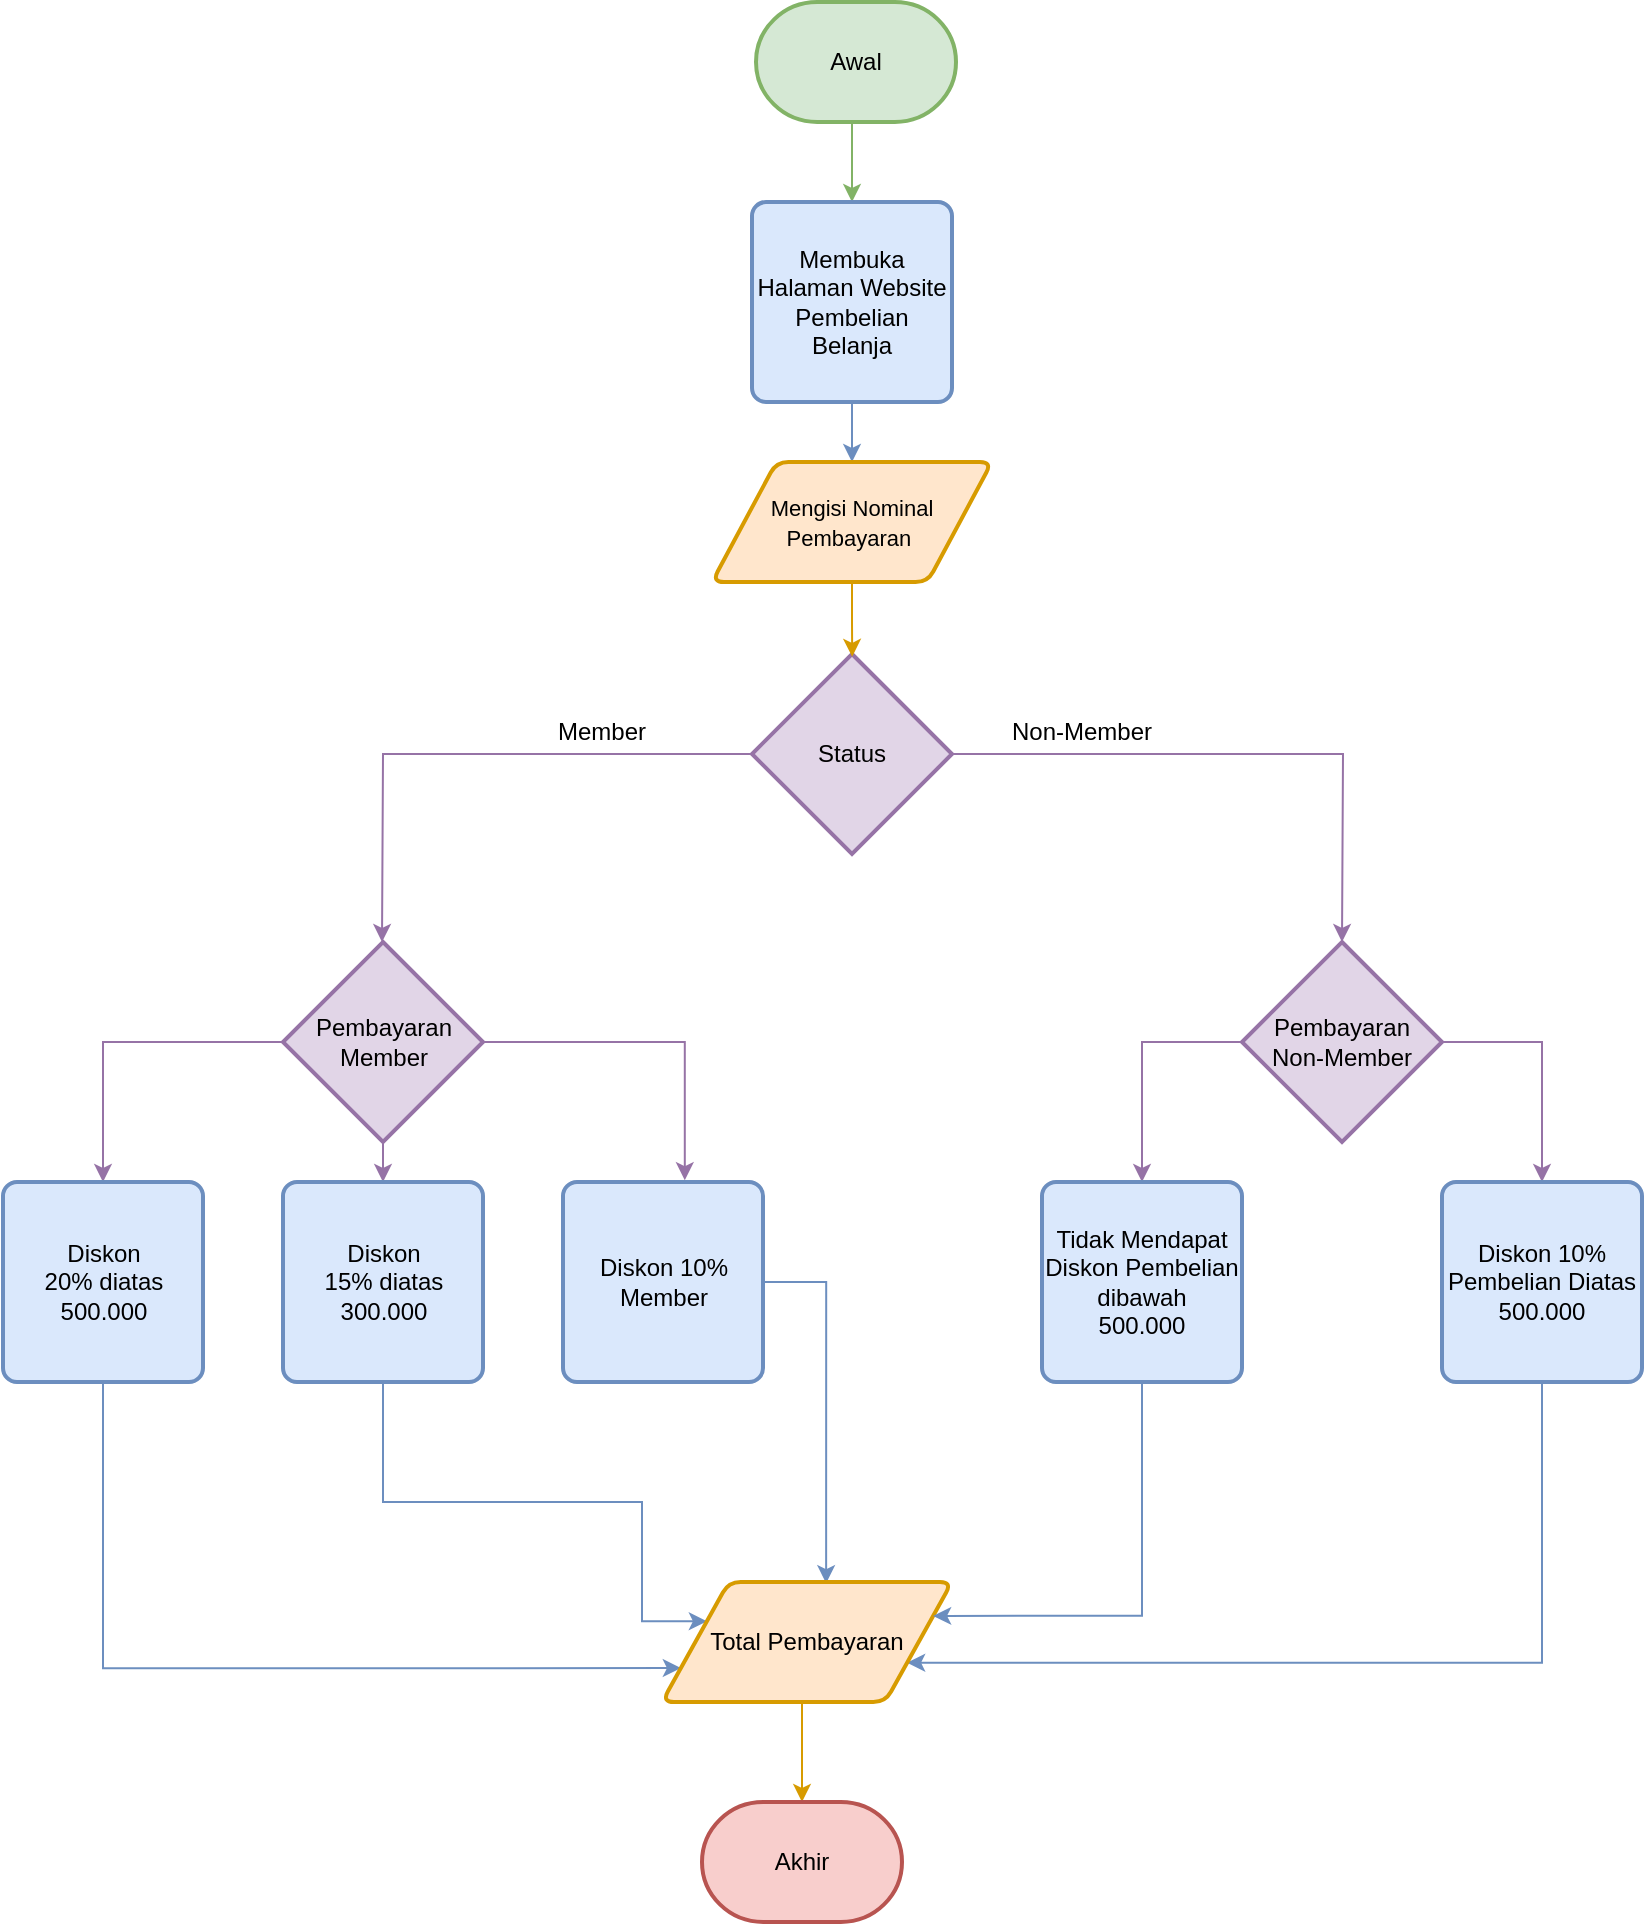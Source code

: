 <mxfile version="24.7.17">
  <diagram name="Page-1" id="b0hGt-wQmwd_dEZKPCWD">
    <mxGraphModel dx="1050" dy="603" grid="1" gridSize="10" guides="1" tooltips="1" connect="1" arrows="1" fold="1" page="1" pageScale="1" pageWidth="850" pageHeight="1100" math="0" shadow="0">
      <root>
        <mxCell id="0" />
        <mxCell id="1" parent="0" />
        <mxCell id="UmW6LuuBsSSZ4sUkFar3-1" style="edgeStyle=orthogonalEdgeStyle;rounded=0;orthogonalLoop=1;jettySize=auto;html=1;entryX=0.5;entryY=0;entryDx=0;entryDy=0;fillColor=#d5e8d4;strokeColor=#82b366;" edge="1" parent="1" source="UmW6LuuBsSSZ4sUkFar3-2" target="UmW6LuuBsSSZ4sUkFar3-4">
          <mxGeometry relative="1" as="geometry">
            <Array as="points">
              <mxPoint x="435" y="240" />
              <mxPoint x="435" y="240" />
            </Array>
          </mxGeometry>
        </mxCell>
        <mxCell id="UmW6LuuBsSSZ4sUkFar3-2" value="Awal" style="strokeWidth=2;html=1;shape=mxgraph.flowchart.terminator;whiteSpace=wrap;fillColor=#d5e8d4;strokeColor=#82b366;" vertex="1" parent="1">
          <mxGeometry x="387" y="170" width="100" height="60" as="geometry" />
        </mxCell>
        <mxCell id="UmW6LuuBsSSZ4sUkFar3-3" style="edgeStyle=orthogonalEdgeStyle;rounded=0;orthogonalLoop=1;jettySize=auto;html=1;entryX=0.5;entryY=0;entryDx=0;entryDy=0;fillColor=#dae8fc;strokeColor=#6c8ebf;" edge="1" parent="1" source="UmW6LuuBsSSZ4sUkFar3-4" target="UmW6LuuBsSSZ4sUkFar3-26">
          <mxGeometry relative="1" as="geometry" />
        </mxCell>
        <mxCell id="UmW6LuuBsSSZ4sUkFar3-4" value="Membuka Halaman Website Pembelian Belanja" style="rounded=1;whiteSpace=wrap;html=1;absoluteArcSize=1;arcSize=14;strokeWidth=2;fillColor=#dae8fc;strokeColor=#6c8ebf;" vertex="1" parent="1">
          <mxGeometry x="385" y="270" width="100" height="100" as="geometry" />
        </mxCell>
        <mxCell id="UmW6LuuBsSSZ4sUkFar3-5" style="edgeStyle=orthogonalEdgeStyle;rounded=0;orthogonalLoop=1;jettySize=auto;html=1;fillColor=#e1d5e7;strokeColor=#9673a6;" edge="1" parent="1" source="UmW6LuuBsSSZ4sUkFar3-7">
          <mxGeometry relative="1" as="geometry">
            <mxPoint x="200" y="640" as="targetPoint" />
          </mxGeometry>
        </mxCell>
        <mxCell id="UmW6LuuBsSSZ4sUkFar3-6" style="edgeStyle=orthogonalEdgeStyle;rounded=0;orthogonalLoop=1;jettySize=auto;html=1;fillColor=#e1d5e7;strokeColor=#9673a6;" edge="1" parent="1" source="UmW6LuuBsSSZ4sUkFar3-7">
          <mxGeometry relative="1" as="geometry">
            <mxPoint x="680" y="640" as="targetPoint" />
          </mxGeometry>
        </mxCell>
        <mxCell id="UmW6LuuBsSSZ4sUkFar3-7" value="Status" style="strokeWidth=2;html=1;shape=mxgraph.flowchart.decision;whiteSpace=wrap;fillColor=#e1d5e7;strokeColor=#9673a6;" vertex="1" parent="1">
          <mxGeometry x="385" y="496" width="100" height="100" as="geometry" />
        </mxCell>
        <mxCell id="UmW6LuuBsSSZ4sUkFar3-8" value="Non-Member" style="text;html=1;align=center;verticalAlign=middle;whiteSpace=wrap;rounded=0;fillColor=none;" vertex="1" parent="1">
          <mxGeometry x="510" y="520" width="80" height="30" as="geometry" />
        </mxCell>
        <mxCell id="UmW6LuuBsSSZ4sUkFar3-9" value="Member" style="text;html=1;align=center;verticalAlign=middle;whiteSpace=wrap;rounded=0;fillColor=none;" vertex="1" parent="1">
          <mxGeometry x="280" y="520" width="60" height="30" as="geometry" />
        </mxCell>
        <mxCell id="UmW6LuuBsSSZ4sUkFar3-10" style="edgeStyle=orthogonalEdgeStyle;rounded=0;orthogonalLoop=1;jettySize=auto;html=1;entryX=0.5;entryY=0;entryDx=0;entryDy=0;exitX=1;exitY=0.5;exitDx=0;exitDy=0;exitPerimeter=0;fillColor=#e1d5e7;strokeColor=#9673a6;" edge="1" parent="1" source="UmW6LuuBsSSZ4sUkFar3-12" target="UmW6LuuBsSSZ4sUkFar3-17">
          <mxGeometry relative="1" as="geometry">
            <mxPoint x="800" y="750" as="targetPoint" />
            <Array as="points">
              <mxPoint x="780" y="690" />
            </Array>
          </mxGeometry>
        </mxCell>
        <mxCell id="UmW6LuuBsSSZ4sUkFar3-11" style="edgeStyle=orthogonalEdgeStyle;rounded=0;orthogonalLoop=1;jettySize=auto;html=1;entryX=0.5;entryY=0;entryDx=0;entryDy=0;fillColor=#e1d5e7;strokeColor=#9673a6;" edge="1" parent="1" source="UmW6LuuBsSSZ4sUkFar3-12" target="UmW6LuuBsSSZ4sUkFar3-18">
          <mxGeometry relative="1" as="geometry">
            <mxPoint x="570" y="750" as="targetPoint" />
            <Array as="points">
              <mxPoint x="580" y="690" />
            </Array>
          </mxGeometry>
        </mxCell>
        <mxCell id="UmW6LuuBsSSZ4sUkFar3-12" value="&lt;div&gt;Pembayaran&lt;/div&gt;Non-Member" style="strokeWidth=2;html=1;shape=mxgraph.flowchart.decision;whiteSpace=wrap;fillColor=#e1d5e7;strokeColor=#9673a6;" vertex="1" parent="1">
          <mxGeometry x="630" y="640" width="100" height="100" as="geometry" />
        </mxCell>
        <mxCell id="UmW6LuuBsSSZ4sUkFar3-13" style="edgeStyle=orthogonalEdgeStyle;rounded=0;orthogonalLoop=1;jettySize=auto;html=1;fillColor=#e1d5e7;strokeColor=#9673a6;" edge="1" parent="1" source="UmW6LuuBsSSZ4sUkFar3-15" target="UmW6LuuBsSSZ4sUkFar3-20">
          <mxGeometry relative="1" as="geometry" />
        </mxCell>
        <mxCell id="UmW6LuuBsSSZ4sUkFar3-14" style="edgeStyle=orthogonalEdgeStyle;rounded=0;orthogonalLoop=1;jettySize=auto;html=1;entryX=0.5;entryY=0;entryDx=0;entryDy=0;fillColor=#e1d5e7;strokeColor=#9673a6;" edge="1" parent="1" source="UmW6LuuBsSSZ4sUkFar3-15" target="UmW6LuuBsSSZ4sUkFar3-22">
          <mxGeometry relative="1" as="geometry" />
        </mxCell>
        <mxCell id="UmW6LuuBsSSZ4sUkFar3-15" value="Pembayaran Member&lt;div&gt;&lt;/div&gt;" style="strokeWidth=2;html=1;shape=mxgraph.flowchart.decision;whiteSpace=wrap;fillColor=#e1d5e7;strokeColor=#9673a6;" vertex="1" parent="1">
          <mxGeometry x="150.5" y="640" width="100" height="100" as="geometry" />
        </mxCell>
        <mxCell id="UmW6LuuBsSSZ4sUkFar3-16" style="edgeStyle=orthogonalEdgeStyle;rounded=0;orthogonalLoop=1;jettySize=auto;html=1;entryX=1;entryY=0.75;entryDx=0;entryDy=0;fillColor=#dae8fc;strokeColor=#6c8ebf;" edge="1" parent="1" source="UmW6LuuBsSSZ4sUkFar3-17" target="UmW6LuuBsSSZ4sUkFar3-25">
          <mxGeometry relative="1" as="geometry">
            <mxPoint x="915" y="960" as="targetPoint" />
            <Array as="points">
              <mxPoint x="780" y="1000" />
            </Array>
          </mxGeometry>
        </mxCell>
        <mxCell id="UmW6LuuBsSSZ4sUkFar3-17" value="Diskon 10%&lt;div&gt;Pembelian Diatas&lt;/div&gt;&lt;div&gt;500.000&lt;/div&gt;" style="rounded=1;whiteSpace=wrap;html=1;absoluteArcSize=1;arcSize=14;strokeWidth=2;fillColor=#dae8fc;strokeColor=#6c8ebf;" vertex="1" parent="1">
          <mxGeometry x="730" y="760" width="100" height="100" as="geometry" />
        </mxCell>
        <mxCell id="UmW6LuuBsSSZ4sUkFar3-18" value="&lt;div&gt;Tidak Mendapat Diskon Pembelian dibawah&lt;/div&gt;&lt;div&gt;500.000&lt;/div&gt;" style="rounded=1;whiteSpace=wrap;html=1;absoluteArcSize=1;arcSize=14;strokeWidth=2;fillColor=#dae8fc;strokeColor=#6c8ebf;" vertex="1" parent="1">
          <mxGeometry x="530" y="760" width="100" height="100" as="geometry" />
        </mxCell>
        <mxCell id="UmW6LuuBsSSZ4sUkFar3-19" style="edgeStyle=orthogonalEdgeStyle;rounded=0;orthogonalLoop=1;jettySize=auto;html=1;entryX=0.566;entryY=0.01;entryDx=0;entryDy=0;fillColor=#dae8fc;strokeColor=#6c8ebf;exitX=1;exitY=0.5;exitDx=0;exitDy=0;entryPerimeter=0;" edge="1" parent="1" source="UmW6LuuBsSSZ4sUkFar3-23" target="UmW6LuuBsSSZ4sUkFar3-25">
          <mxGeometry relative="1" as="geometry">
            <Array as="points">
              <mxPoint x="422" y="810" />
            </Array>
          </mxGeometry>
        </mxCell>
        <mxCell id="UmW6LuuBsSSZ4sUkFar3-32" style="edgeStyle=orthogonalEdgeStyle;rounded=0;orthogonalLoop=1;jettySize=auto;html=1;exitX=0.5;exitY=1;exitDx=0;exitDy=0;entryX=0;entryY=0.75;entryDx=0;entryDy=0;fillColor=#dae8fc;strokeColor=#6c8ebf;" edge="1" parent="1" source="UmW6LuuBsSSZ4sUkFar3-20" target="UmW6LuuBsSSZ4sUkFar3-25">
          <mxGeometry relative="1" as="geometry">
            <Array as="points">
              <mxPoint x="61" y="1003" />
            </Array>
          </mxGeometry>
        </mxCell>
        <mxCell id="UmW6LuuBsSSZ4sUkFar3-20" value="Diskon 20%&lt;span style=&quot;background-color: initial;&quot;&gt;&amp;nbsp;diatas&lt;/span&gt;&lt;div&gt;500.000&lt;/div&gt;" style="rounded=1;whiteSpace=wrap;html=1;absoluteArcSize=1;arcSize=14;strokeWidth=2;fillColor=#dae8fc;strokeColor=#6c8ebf;" vertex="1" parent="1">
          <mxGeometry x="10.5" y="760" width="100" height="100" as="geometry" />
        </mxCell>
        <mxCell id="UmW6LuuBsSSZ4sUkFar3-21" style="edgeStyle=orthogonalEdgeStyle;rounded=0;orthogonalLoop=1;jettySize=auto;html=1;entryX=0;entryY=0.25;entryDx=0;entryDy=0;fillColor=#dae8fc;strokeColor=#6c8ebf;" edge="1" parent="1" target="UmW6LuuBsSSZ4sUkFar3-25">
          <mxGeometry relative="1" as="geometry">
            <mxPoint x="200.5" y="860" as="sourcePoint" />
            <mxPoint x="0.5" y="960" as="targetPoint" />
            <Array as="points">
              <mxPoint x="201" y="920" />
              <mxPoint x="330" y="920" />
              <mxPoint x="330" y="980" />
            </Array>
          </mxGeometry>
        </mxCell>
        <mxCell id="UmW6LuuBsSSZ4sUkFar3-22" value="Diskon 15%&amp;nbsp;&lt;span style=&quot;background-color: initial;&quot;&gt;diatas&lt;/span&gt;&lt;div&gt;300.000&lt;/div&gt;" style="rounded=1;whiteSpace=wrap;html=1;absoluteArcSize=1;arcSize=14;strokeWidth=2;fillColor=#dae8fc;strokeColor=#6c8ebf;" vertex="1" parent="1">
          <mxGeometry x="150.5" y="760" width="100" height="100" as="geometry" />
        </mxCell>
        <mxCell id="UmW6LuuBsSSZ4sUkFar3-23" value="Diskon 10%&lt;div&gt;Member&lt;/div&gt;" style="rounded=1;whiteSpace=wrap;html=1;absoluteArcSize=1;arcSize=14;strokeWidth=2;fillColor=#dae8fc;strokeColor=#6c8ebf;" vertex="1" parent="1">
          <mxGeometry x="290.5" y="760" width="100" height="100" as="geometry" />
        </mxCell>
        <mxCell id="UmW6LuuBsSSZ4sUkFar3-24" style="edgeStyle=orthogonalEdgeStyle;rounded=0;orthogonalLoop=1;jettySize=auto;html=1;fillColor=#ffe6cc;strokeColor=#d79b00;" edge="1" parent="1" source="UmW6LuuBsSSZ4sUkFar3-25" target="UmW6LuuBsSSZ4sUkFar3-31">
          <mxGeometry relative="1" as="geometry">
            <Array as="points">
              <mxPoint x="410" y="1040" />
              <mxPoint x="410" y="1040" />
            </Array>
          </mxGeometry>
        </mxCell>
        <mxCell id="UmW6LuuBsSSZ4sUkFar3-25" value="Total Pembayaran" style="shape=parallelogram;html=1;strokeWidth=2;perimeter=parallelogramPerimeter;whiteSpace=wrap;rounded=1;arcSize=12;size=0.23;fillColor=#ffe6cc;strokeColor=#d79b00;" vertex="1" parent="1">
          <mxGeometry x="340" y="960" width="145" height="60" as="geometry" />
        </mxCell>
        <mxCell id="UmW6LuuBsSSZ4sUkFar3-26" value="&lt;span style=&quot;font-size: 11px;&quot;&gt;Mengisi Nominal Pembayaran&amp;nbsp;&lt;/span&gt;" style="shape=parallelogram;html=1;strokeWidth=2;perimeter=parallelogramPerimeter;whiteSpace=wrap;rounded=1;arcSize=12;size=0.23;fillColor=#ffe6cc;strokeColor=#d79b00;" vertex="1" parent="1">
          <mxGeometry x="365" y="400" width="140" height="60" as="geometry" />
        </mxCell>
        <mxCell id="UmW6LuuBsSSZ4sUkFar3-27" style="edgeStyle=orthogonalEdgeStyle;rounded=0;orthogonalLoop=1;jettySize=auto;html=1;entryX=0.501;entryY=0.014;entryDx=0;entryDy=0;entryPerimeter=0;fillColor=#ffe6cc;strokeColor=#d79b00;" edge="1" parent="1" source="UmW6LuuBsSSZ4sUkFar3-26" target="UmW6LuuBsSSZ4sUkFar3-7">
          <mxGeometry relative="1" as="geometry" />
        </mxCell>
        <mxCell id="UmW6LuuBsSSZ4sUkFar3-28" style="edgeStyle=orthogonalEdgeStyle;rounded=0;orthogonalLoop=1;jettySize=auto;html=1;entryX=0.609;entryY=-0.009;entryDx=0;entryDy=0;entryPerimeter=0;fillColor=#e1d5e7;strokeColor=#9673a6;" edge="1" parent="1" source="UmW6LuuBsSSZ4sUkFar3-15" target="UmW6LuuBsSSZ4sUkFar3-23">
          <mxGeometry relative="1" as="geometry" />
        </mxCell>
        <mxCell id="UmW6LuuBsSSZ4sUkFar3-30" style="edgeStyle=orthogonalEdgeStyle;rounded=0;orthogonalLoop=1;jettySize=auto;html=1;entryX=1;entryY=0.25;entryDx=0;entryDy=0;fillColor=#dae8fc;strokeColor=#6c8ebf;" edge="1" parent="1" source="UmW6LuuBsSSZ4sUkFar3-18" target="UmW6LuuBsSSZ4sUkFar3-25">
          <mxGeometry relative="1" as="geometry">
            <Array as="points">
              <mxPoint x="580" y="977" />
            </Array>
            <mxPoint x="500" y="970" as="targetPoint" />
          </mxGeometry>
        </mxCell>
        <mxCell id="UmW6LuuBsSSZ4sUkFar3-31" value="Akhir" style="strokeWidth=2;html=1;shape=mxgraph.flowchart.terminator;whiteSpace=wrap;fillColor=#f8cecc;strokeColor=#b85450;" vertex="1" parent="1">
          <mxGeometry x="360" y="1070" width="100" height="60" as="geometry" />
        </mxCell>
      </root>
    </mxGraphModel>
  </diagram>
</mxfile>
